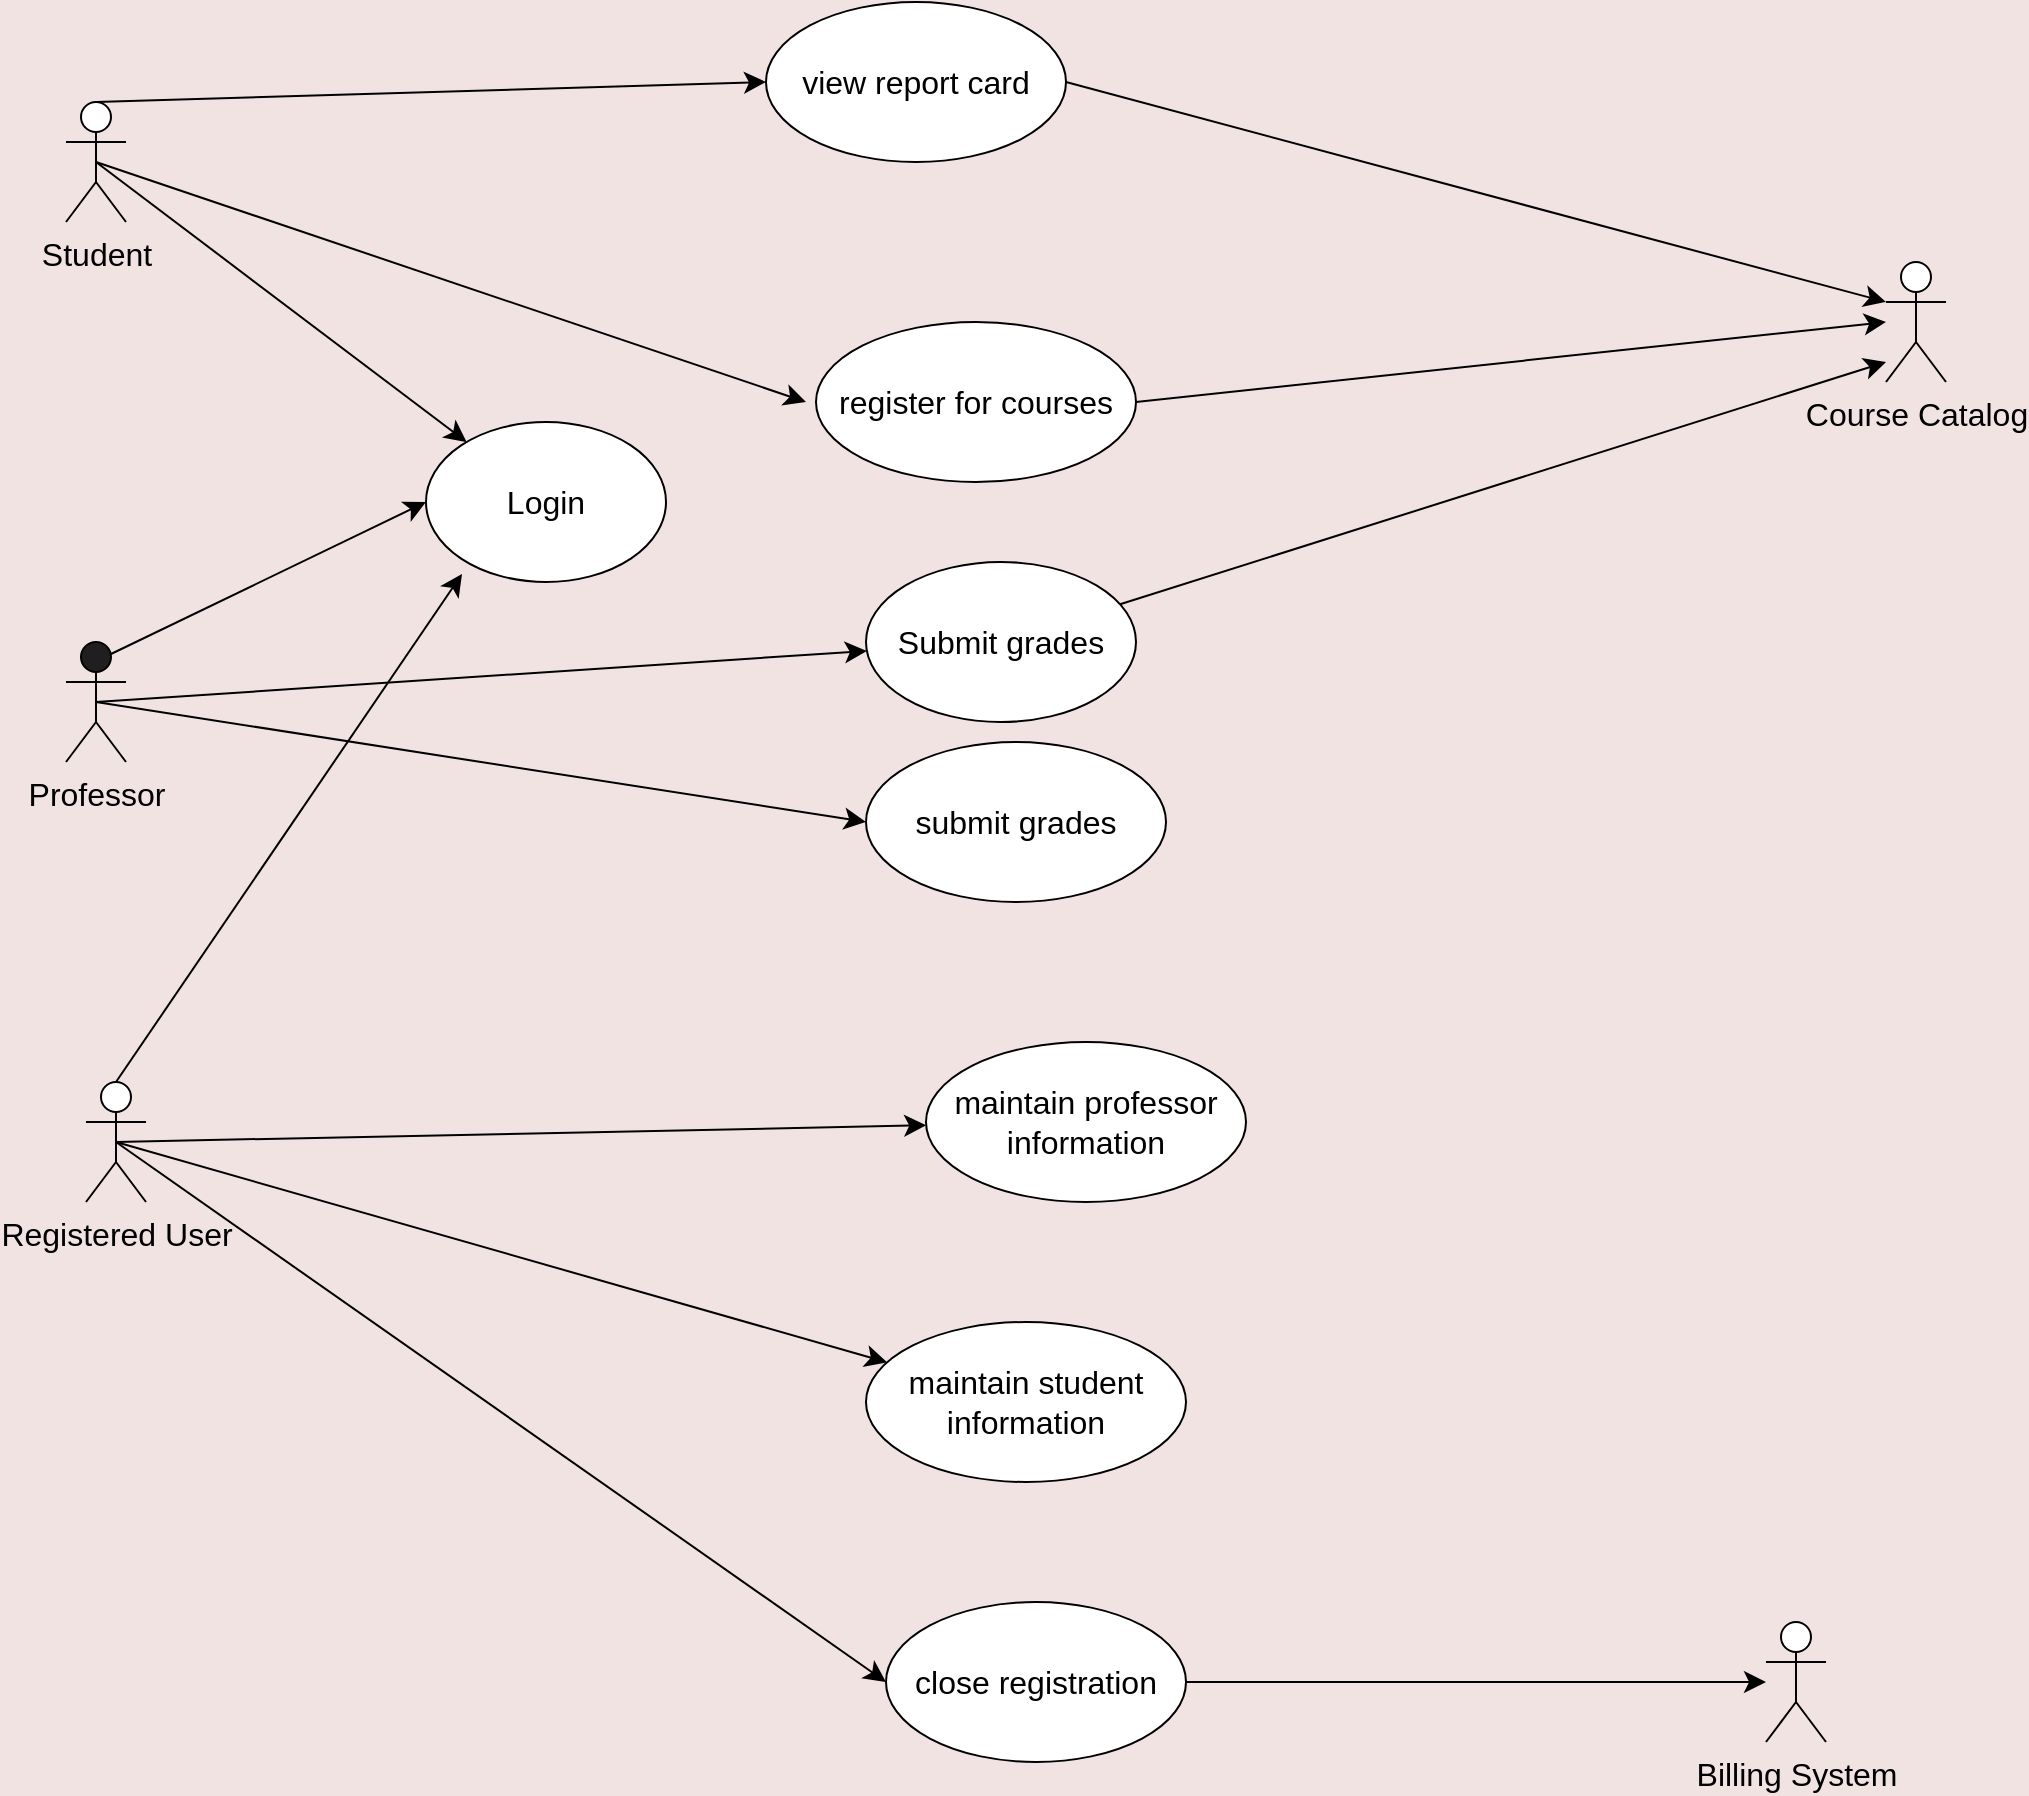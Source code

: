 <mxfile version="22.1.20" type="github">
  <diagram name="Page-1" id="UGGEcyvDwiGCqQVehfw7">
    <mxGraphModel dx="2234" dy="1588" grid="1" gridSize="10" guides="1" tooltips="1" connect="1" arrows="1" fold="1" page="0" pageScale="1" pageWidth="850" pageHeight="1100" background="#f2e3e3" math="0" shadow="0">
      <root>
        <mxCell id="0" />
        <mxCell id="1" parent="0" />
        <mxCell id="DbNyGuZdhvzxH-g8vxuG-24" style="edgeStyle=none;curved=1;rounded=0;orthogonalLoop=1;jettySize=auto;html=1;exitX=0.5;exitY=0.5;exitDx=0;exitDy=0;exitPerimeter=0;fontSize=12;startSize=8;endSize=8;" edge="1" parent="1" source="DbNyGuZdhvzxH-g8vxuG-2">
          <mxGeometry relative="1" as="geometry">
            <mxPoint x="-350" y="-310" as="targetPoint" />
          </mxGeometry>
        </mxCell>
        <mxCell id="DbNyGuZdhvzxH-g8vxuG-28" style="edgeStyle=none;curved=1;rounded=0;orthogonalLoop=1;jettySize=auto;html=1;exitX=0.5;exitY=0;exitDx=0;exitDy=0;exitPerimeter=0;entryX=0;entryY=0.5;entryDx=0;entryDy=0;fontSize=12;startSize=8;endSize=8;" edge="1" parent="1" source="DbNyGuZdhvzxH-g8vxuG-2" target="DbNyGuZdhvzxH-g8vxuG-14">
          <mxGeometry relative="1" as="geometry" />
        </mxCell>
        <mxCell id="DbNyGuZdhvzxH-g8vxuG-30" style="edgeStyle=none;curved=1;rounded=0;orthogonalLoop=1;jettySize=auto;html=1;exitX=0.5;exitY=0.5;exitDx=0;exitDy=0;exitPerimeter=0;fontSize=12;startSize=8;endSize=8;" edge="1" parent="1" source="DbNyGuZdhvzxH-g8vxuG-2" target="DbNyGuZdhvzxH-g8vxuG-16">
          <mxGeometry relative="1" as="geometry" />
        </mxCell>
        <mxCell id="DbNyGuZdhvzxH-g8vxuG-2" value="Student" style="shape=umlActor;verticalLabelPosition=bottom;verticalAlign=top;html=1;outlineConnect=0;fontSize=16;" vertex="1" parent="1">
          <mxGeometry x="-720" y="-460" width="30" height="60" as="geometry" />
        </mxCell>
        <mxCell id="DbNyGuZdhvzxH-g8vxuG-3" value="Course Catalog" style="shape=umlActor;verticalLabelPosition=bottom;verticalAlign=top;html=1;outlineConnect=0;fontSize=16;" vertex="1" parent="1">
          <mxGeometry x="190" y="-380" width="30" height="60" as="geometry" />
        </mxCell>
        <mxCell id="DbNyGuZdhvzxH-g8vxuG-29" style="edgeStyle=none;curved=1;rounded=0;orthogonalLoop=1;jettySize=auto;html=1;exitX=0.75;exitY=0.1;exitDx=0;exitDy=0;exitPerimeter=0;entryX=0;entryY=0.5;entryDx=0;entryDy=0;fontSize=12;startSize=8;endSize=8;" edge="1" parent="1" source="DbNyGuZdhvzxH-g8vxuG-8" target="DbNyGuZdhvzxH-g8vxuG-16">
          <mxGeometry relative="1" as="geometry" />
        </mxCell>
        <mxCell id="DbNyGuZdhvzxH-g8vxuG-50" style="edgeStyle=none;curved=1;rounded=0;orthogonalLoop=1;jettySize=auto;html=1;exitX=0.5;exitY=0.5;exitDx=0;exitDy=0;exitPerimeter=0;fontSize=12;startSize=8;endSize=8;" edge="1" parent="1" source="DbNyGuZdhvzxH-g8vxuG-8" target="DbNyGuZdhvzxH-g8vxuG-49">
          <mxGeometry relative="1" as="geometry" />
        </mxCell>
        <mxCell id="DbNyGuZdhvzxH-g8vxuG-59" style="edgeStyle=none;curved=1;rounded=0;orthogonalLoop=1;jettySize=auto;html=1;exitX=0.5;exitY=0.5;exitDx=0;exitDy=0;exitPerimeter=0;entryX=0;entryY=0.5;entryDx=0;entryDy=0;fontSize=12;startSize=8;endSize=8;" edge="1" parent="1" source="DbNyGuZdhvzxH-g8vxuG-8" target="DbNyGuZdhvzxH-g8vxuG-58">
          <mxGeometry relative="1" as="geometry" />
        </mxCell>
        <mxCell id="DbNyGuZdhvzxH-g8vxuG-8" value="Professor" style="shape=umlActor;verticalLabelPosition=bottom;verticalAlign=top;html=1;outlineConnect=0;fontSize=16;fillStyle=solid;fillColor=#201e1e;" vertex="1" parent="1">
          <mxGeometry x="-720" y="-190" width="30" height="60" as="geometry" />
        </mxCell>
        <mxCell id="DbNyGuZdhvzxH-g8vxuG-34" style="edgeStyle=none;curved=1;rounded=0;orthogonalLoop=1;jettySize=auto;html=1;exitX=0.5;exitY=0.5;exitDx=0;exitDy=0;exitPerimeter=0;fontSize=12;startSize=8;endSize=8;" edge="1" parent="1" source="DbNyGuZdhvzxH-g8vxuG-10" target="DbNyGuZdhvzxH-g8vxuG-18">
          <mxGeometry relative="1" as="geometry" />
        </mxCell>
        <mxCell id="DbNyGuZdhvzxH-g8vxuG-46" style="edgeStyle=none;curved=1;rounded=0;orthogonalLoop=1;jettySize=auto;html=1;exitX=0.5;exitY=0.5;exitDx=0;exitDy=0;exitPerimeter=0;entryX=0;entryY=0.5;entryDx=0;entryDy=0;fontSize=12;startSize=8;endSize=8;" edge="1" parent="1" source="DbNyGuZdhvzxH-g8vxuG-10" target="DbNyGuZdhvzxH-g8vxuG-35">
          <mxGeometry relative="1" as="geometry" />
        </mxCell>
        <mxCell id="DbNyGuZdhvzxH-g8vxuG-57" style="edgeStyle=none;curved=1;rounded=0;orthogonalLoop=1;jettySize=auto;html=1;exitX=0.5;exitY=0.5;exitDx=0;exitDy=0;exitPerimeter=0;fontSize=12;startSize=8;endSize=8;" edge="1" parent="1" source="DbNyGuZdhvzxH-g8vxuG-10" target="DbNyGuZdhvzxH-g8vxuG-56">
          <mxGeometry relative="1" as="geometry" />
        </mxCell>
        <mxCell id="DbNyGuZdhvzxH-g8vxuG-10" value="Registered User" style="shape=umlActor;verticalLabelPosition=bottom;verticalAlign=top;html=1;outlineConnect=0;fontSize=16;" vertex="1" parent="1">
          <mxGeometry x="-710" y="30" width="30" height="60" as="geometry" />
        </mxCell>
        <mxCell id="DbNyGuZdhvzxH-g8vxuG-23" style="edgeStyle=none;curved=1;rounded=0;orthogonalLoop=1;jettySize=auto;html=1;exitX=1;exitY=0.5;exitDx=0;exitDy=0;fontSize=12;startSize=8;endSize=8;entryX=0;entryY=0.333;entryDx=0;entryDy=0;entryPerimeter=0;" edge="1" parent="1" source="DbNyGuZdhvzxH-g8vxuG-14" target="DbNyGuZdhvzxH-g8vxuG-3">
          <mxGeometry relative="1" as="geometry">
            <mxPoint x="160" y="-320" as="targetPoint" />
          </mxGeometry>
        </mxCell>
        <mxCell id="DbNyGuZdhvzxH-g8vxuG-14" value="view report card" style="ellipse;whiteSpace=wrap;html=1;fontSize=16;" vertex="1" parent="1">
          <mxGeometry x="-370" y="-510" width="150" height="80" as="geometry" />
        </mxCell>
        <mxCell id="DbNyGuZdhvzxH-g8vxuG-25" style="edgeStyle=none;curved=1;rounded=0;orthogonalLoop=1;jettySize=auto;html=1;exitX=1;exitY=0.5;exitDx=0;exitDy=0;fontSize=12;startSize=8;endSize=8;" edge="1" parent="1" source="DbNyGuZdhvzxH-g8vxuG-15">
          <mxGeometry relative="1" as="geometry">
            <mxPoint x="190" y="-350" as="targetPoint" />
          </mxGeometry>
        </mxCell>
        <mxCell id="DbNyGuZdhvzxH-g8vxuG-15" value="register for courses" style="ellipse;whiteSpace=wrap;html=1;fontSize=16;" vertex="1" parent="1">
          <mxGeometry x="-345" y="-350" width="160" height="80" as="geometry" />
        </mxCell>
        <mxCell id="DbNyGuZdhvzxH-g8vxuG-16" value="Login" style="ellipse;whiteSpace=wrap;html=1;fontSize=16;" vertex="1" parent="1">
          <mxGeometry x="-540" y="-300" width="120" height="80" as="geometry" />
        </mxCell>
        <mxCell id="DbNyGuZdhvzxH-g8vxuG-18" value="maintain student information" style="ellipse;whiteSpace=wrap;html=1;fontSize=16;" vertex="1" parent="1">
          <mxGeometry x="-320" y="150" width="160" height="80" as="geometry" />
        </mxCell>
        <mxCell id="DbNyGuZdhvzxH-g8vxuG-32" style="edgeStyle=none;curved=1;rounded=0;orthogonalLoop=1;jettySize=auto;html=1;exitX=0.5;exitY=0;exitDx=0;exitDy=0;exitPerimeter=0;entryX=0.15;entryY=0.95;entryDx=0;entryDy=0;entryPerimeter=0;fontSize=12;startSize=8;endSize=8;" edge="1" parent="1" source="DbNyGuZdhvzxH-g8vxuG-10" target="DbNyGuZdhvzxH-g8vxuG-16">
          <mxGeometry relative="1" as="geometry" />
        </mxCell>
        <mxCell id="DbNyGuZdhvzxH-g8vxuG-47" style="edgeStyle=none;curved=1;rounded=0;orthogonalLoop=1;jettySize=auto;html=1;exitX=1;exitY=0.5;exitDx=0;exitDy=0;fontSize=12;startSize=8;endSize=8;" edge="1" parent="1" source="DbNyGuZdhvzxH-g8vxuG-35" target="DbNyGuZdhvzxH-g8vxuG-41">
          <mxGeometry relative="1" as="geometry" />
        </mxCell>
        <mxCell id="DbNyGuZdhvzxH-g8vxuG-35" value="close registration" style="ellipse;whiteSpace=wrap;html=1;fontSize=16;" vertex="1" parent="1">
          <mxGeometry x="-310" y="290" width="150" height="80" as="geometry" />
        </mxCell>
        <mxCell id="DbNyGuZdhvzxH-g8vxuG-41" value="Billing System" style="shape=umlActor;verticalLabelPosition=bottom;verticalAlign=top;html=1;outlineConnect=0;fontSize=16;" vertex="1" parent="1">
          <mxGeometry x="130" y="300" width="30" height="60" as="geometry" />
        </mxCell>
        <mxCell id="DbNyGuZdhvzxH-g8vxuG-51" style="edgeStyle=none;curved=1;rounded=0;orthogonalLoop=1;jettySize=auto;html=1;fontSize=12;startSize=8;endSize=8;" edge="1" parent="1" source="DbNyGuZdhvzxH-g8vxuG-49">
          <mxGeometry relative="1" as="geometry">
            <mxPoint x="190" y="-330" as="targetPoint" />
          </mxGeometry>
        </mxCell>
        <mxCell id="DbNyGuZdhvzxH-g8vxuG-49" value="Submit grades" style="ellipse;whiteSpace=wrap;html=1;fontSize=16;" vertex="1" parent="1">
          <mxGeometry x="-320" y="-230" width="135" height="80" as="geometry" />
        </mxCell>
        <mxCell id="DbNyGuZdhvzxH-g8vxuG-56" value="maintain professor information" style="ellipse;whiteSpace=wrap;html=1;fontSize=16;" vertex="1" parent="1">
          <mxGeometry x="-290" y="10" width="160" height="80" as="geometry" />
        </mxCell>
        <mxCell id="DbNyGuZdhvzxH-g8vxuG-58" value="submit grades" style="ellipse;whiteSpace=wrap;html=1;fontSize=16;" vertex="1" parent="1">
          <mxGeometry x="-320" y="-140" width="150" height="80" as="geometry" />
        </mxCell>
      </root>
    </mxGraphModel>
  </diagram>
</mxfile>
